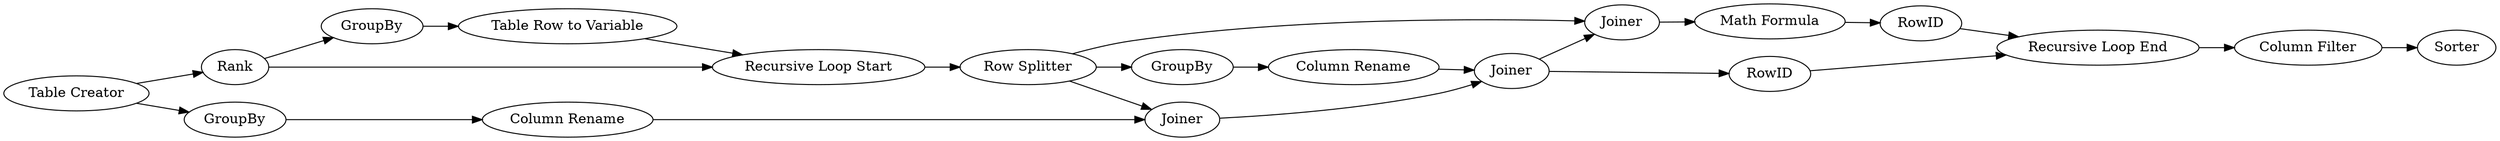 digraph {
	21 [label=Rank]
	29 [label="Table Creator"]
	30 [label="Recursive Loop Start"]
	31 [label="Recursive Loop End"]
	32 [label="Row Splitter"]
	33 [label=GroupBy]
	34 [label=Joiner]
	35 [label=Joiner]
	37 [label="Math Formula"]
	38 [label=RowID]
	39 [label=RowID]
	40 [label=Sorter]
	41 [label="Column Filter"]
	42 [label=GroupBy]
	43 [label="Column Rename"]
	44 [label="Column Rename"]
	45 [label=Joiner]
	46 [label=GroupBy]
	47 [label="Table Row to Variable"]
	21 -> 30
	21 -> 46
	29 -> 21
	29 -> 42
	30 -> 32
	31 -> 41
	32 -> 33
	32 -> 35
	32 -> 45
	33 -> 44
	34 -> 35
	34 -> 38
	35 -> 37
	37 -> 39
	38 -> 31
	39 -> 31
	41 -> 40
	42 -> 43
	43 -> 45
	44 -> 34
	45 -> 34
	46 -> 47
	47 -> 30
	rankdir=LR
}
